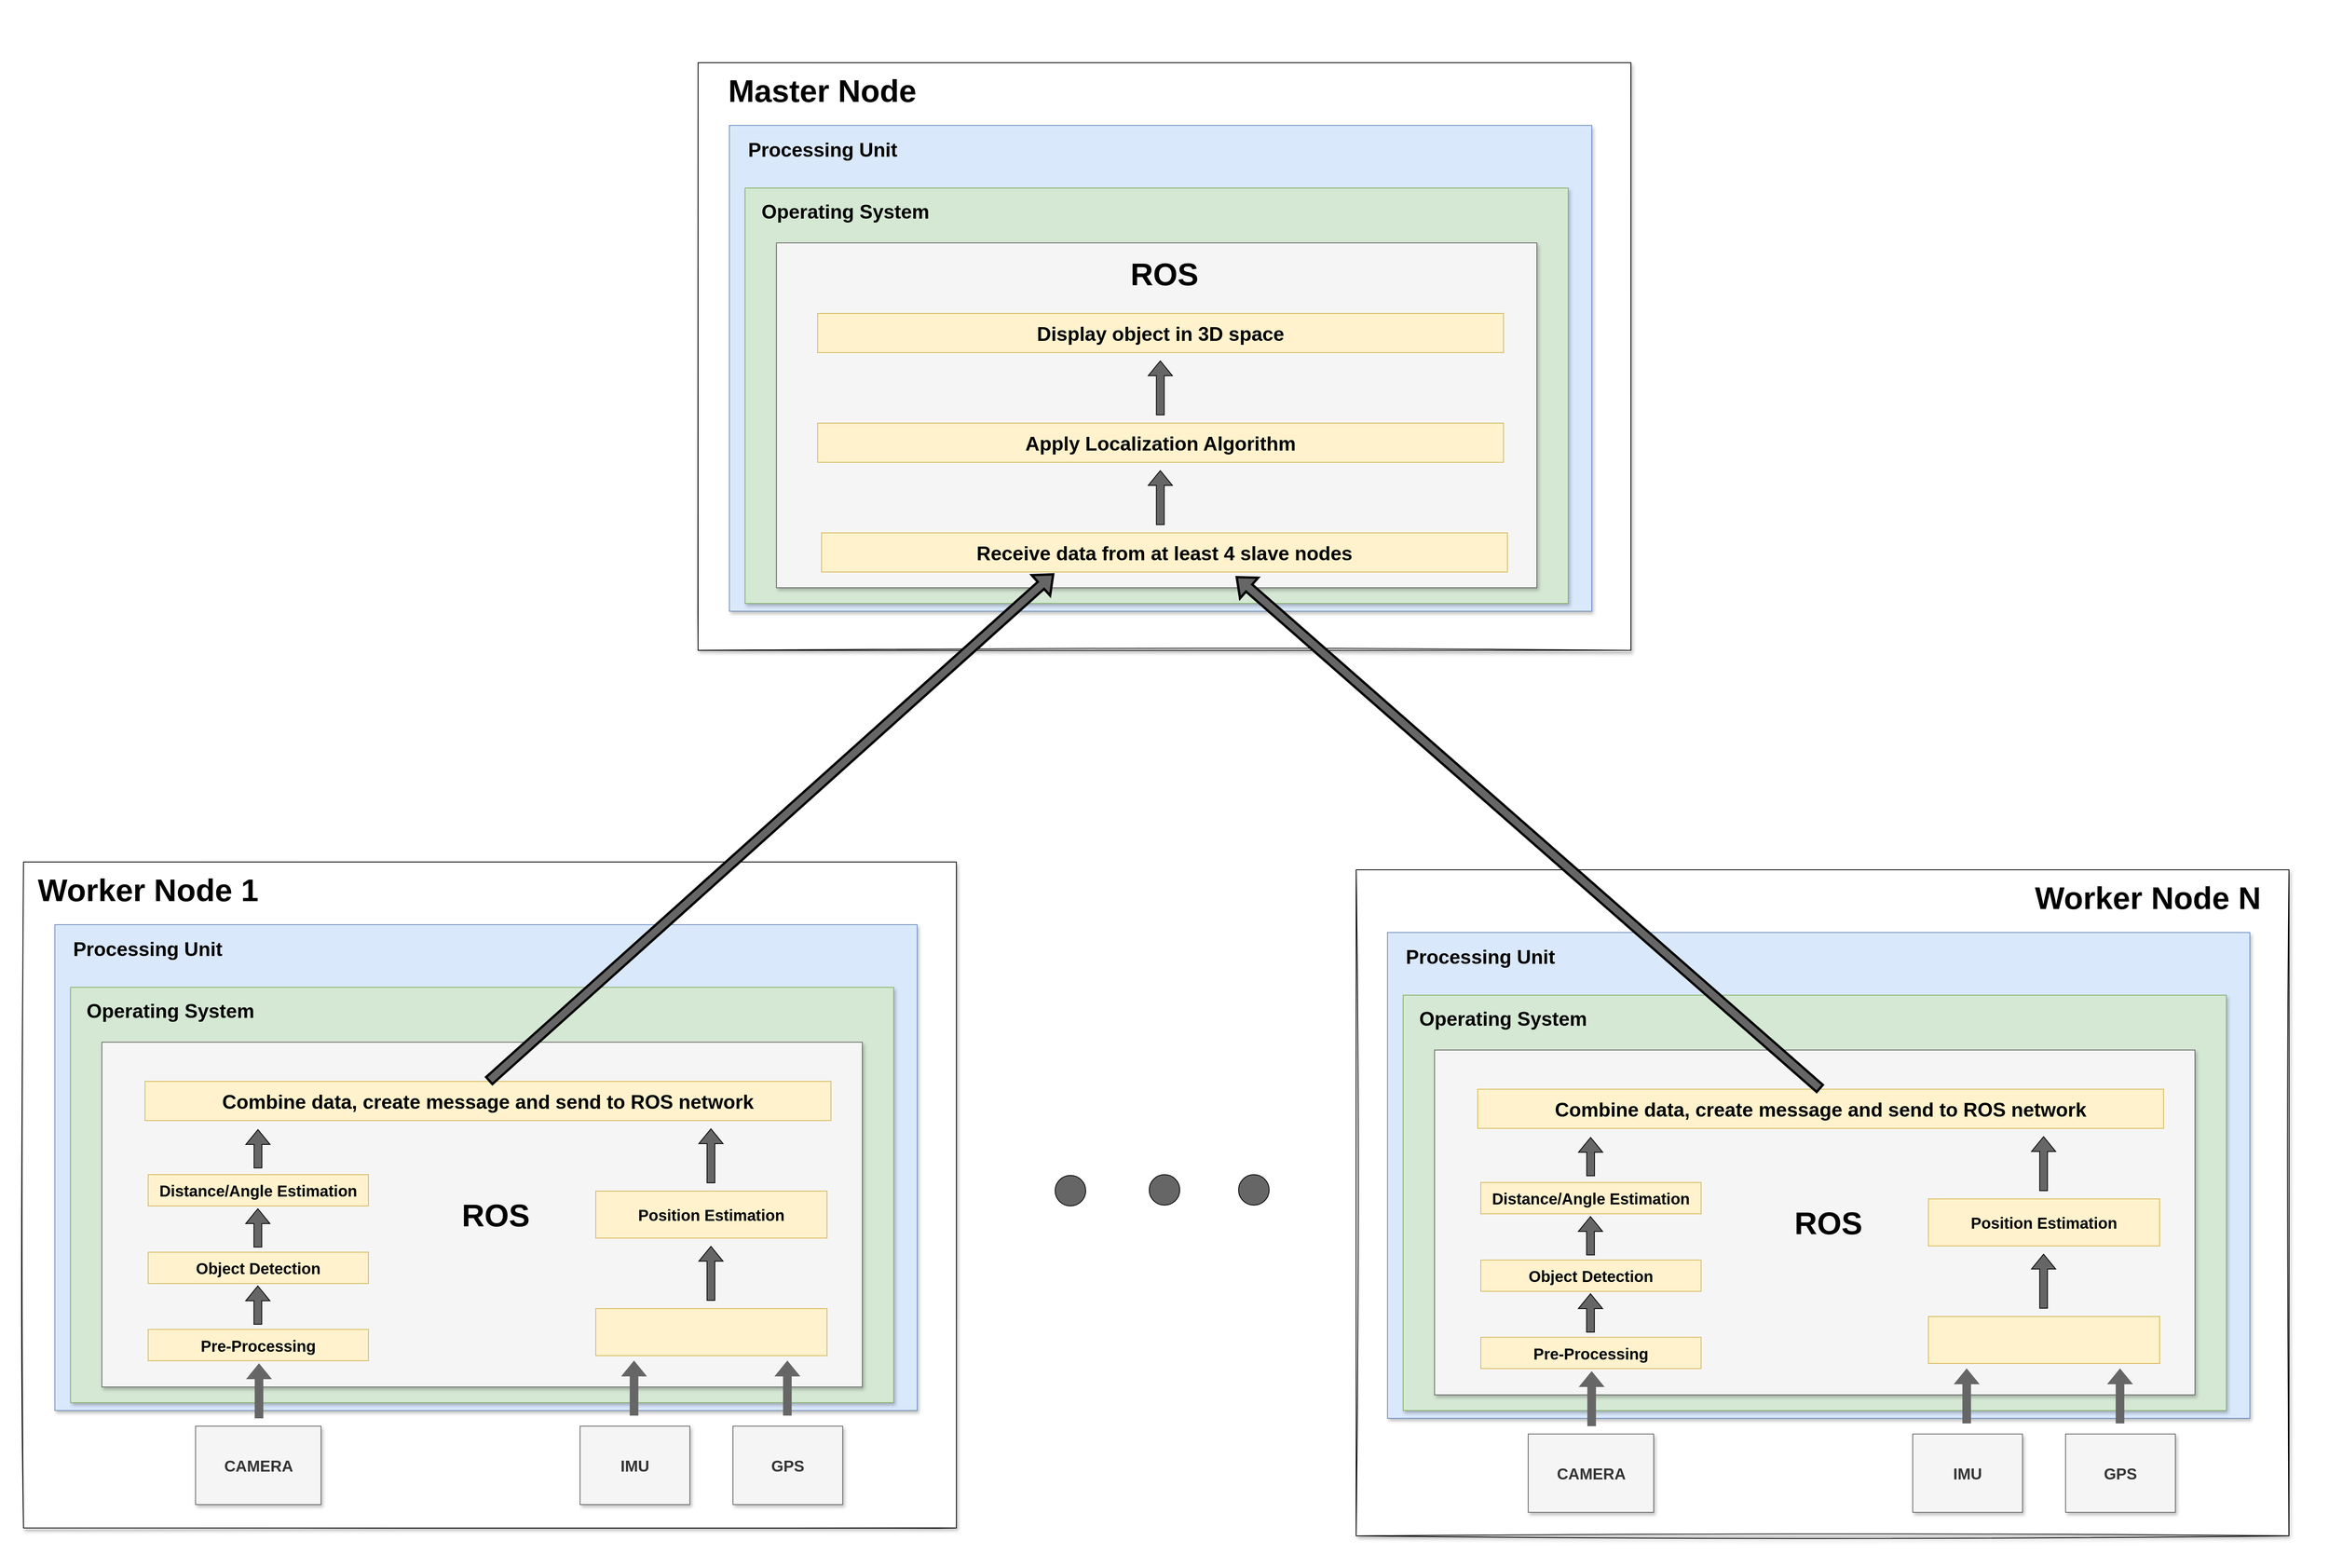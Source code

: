 <mxfile version="15.8.6" type="device"><diagram id="Trq_KjJZ9uzdJ0WX3A2f" name="Page-1"><mxGraphModel dx="3970" dy="5152" grid="1" gridSize="10" guides="1" tooltips="1" connect="1" arrows="1" fold="1" page="1" pageScale="1" pageWidth="850" pageHeight="1100" math="0" shadow="0"><root><mxCell id="0"/><mxCell id="1" parent="0"/><mxCell id="YIzU2Cx5dDe6yya9KH9w-17" value="" style="rounded=0;whiteSpace=wrap;html=1;shadow=0;fontSize=20;fillColor=default;strokeColor=none;" vertex="1" parent="1"><mxGeometry x="-210" y="-1220" width="2970" height="2000" as="geometry"/></mxCell><mxCell id="YIzU2Cx5dDe6yya9KH9w-1" value="" style="rounded=0;whiteSpace=wrap;html=1;shadow=1;glass=0;sketch=1;" vertex="1" parent="1"><mxGeometry x="-180" y="-120" width="1190" height="850" as="geometry"/></mxCell><mxCell id="YIzU2Cx5dDe6yya9KH9w-3" value="&lt;b&gt;&lt;font style=&quot;font-size: 20px&quot;&gt;CAMERA&lt;/font&gt;&lt;/b&gt;" style="rounded=0;whiteSpace=wrap;html=1;fillColor=#f5f5f5;fontColor=#333333;strokeColor=#666666;shadow=1;" vertex="1" parent="1"><mxGeometry x="39.5" y="600" width="160" height="100" as="geometry"/></mxCell><mxCell id="YIzU2Cx5dDe6yya9KH9w-4" value="&lt;b&gt;&lt;font style=&quot;font-size: 20px&quot;&gt;IMU&lt;/font&gt;&lt;/b&gt;" style="rounded=0;whiteSpace=wrap;html=1;fillColor=#f5f5f5;fontColor=#333333;strokeColor=#666666;shadow=1;" vertex="1" parent="1"><mxGeometry x="530" y="600" width="140" height="100" as="geometry"/></mxCell><mxCell id="YIzU2Cx5dDe6yya9KH9w-5" value="&lt;b&gt;&lt;font style=&quot;font-size: 20px&quot;&gt;GPS&lt;/font&gt;&lt;/b&gt;" style="rounded=0;whiteSpace=wrap;html=1;fillColor=#f5f5f5;fontColor=#333333;strokeColor=#666666;shadow=1;" vertex="1" parent="1"><mxGeometry x="725" y="600" width="140" height="100" as="geometry"/></mxCell><mxCell id="YIzU2Cx5dDe6yya9KH9w-7" value="" style="rounded=0;whiteSpace=wrap;html=1;fillColor=#dae8fc;strokeColor=#6c8ebf;shadow=1;" vertex="1" parent="1"><mxGeometry x="-140" y="-40" width="1100" height="620" as="geometry"/></mxCell><mxCell id="YIzU2Cx5dDe6yya9KH9w-15" value="&lt;font style=&quot;font-size: 40px&quot;&gt;&lt;b&gt;Worker Node 1&lt;br&gt;&lt;/b&gt;&lt;/font&gt;" style="text;html=1;strokeColor=none;fillColor=none;align=center;verticalAlign=middle;whiteSpace=wrap;rounded=0;shadow=1;fontSize=20;" vertex="1" parent="1"><mxGeometry x="-171.5" y="-100" width="300" height="30" as="geometry"/></mxCell><mxCell id="YIzU2Cx5dDe6yya9KH9w-16" value="&lt;font style=&quot;font-size: 25px&quot;&gt;&lt;b&gt;Processing Unit&lt;/b&gt;&lt;/font&gt;" style="text;html=1;strokeColor=none;fillColor=none;align=center;verticalAlign=middle;whiteSpace=wrap;rounded=0;shadow=1;fontSize=20;" vertex="1" parent="1"><mxGeometry x="-130" y="-30" width="217" height="40" as="geometry"/></mxCell><mxCell id="YIzU2Cx5dDe6yya9KH9w-20" value="" style="rounded=0;whiteSpace=wrap;html=1;shadow=1;glass=0;sketch=0;fontSize=20;fillColor=#d5e8d4;strokeColor=#82b366;" vertex="1" parent="1"><mxGeometry x="-120" y="40" width="1050" height="530" as="geometry"/></mxCell><mxCell id="YIzU2Cx5dDe6yya9KH9w-6" value="" style="rounded=0;whiteSpace=wrap;html=1;fillColor=#f5f5f5;fontColor=#333333;strokeColor=#666666;shadow=1;" vertex="1" parent="1"><mxGeometry x="-80" y="110" width="970" height="440" as="geometry"/></mxCell><mxCell id="YIzU2Cx5dDe6yya9KH9w-13" value="" style="rounded=0;whiteSpace=wrap;html=1;fontSize=20;fillColor=#fff2cc;strokeColor=#d6b656;" vertex="1" parent="1"><mxGeometry x="550" y="450" width="295" height="60" as="geometry"/></mxCell><mxCell id="YIzU2Cx5dDe6yya9KH9w-10" value="" style="shape=flexArrow;endArrow=classic;html=1;rounded=0;fontSize=20;fillColor=#666666;strokeColor=#666666;" edge="1" parent="1"><mxGeometry width="50" height="50" relative="1" as="geometry"><mxPoint x="120.41" y="590" as="sourcePoint"/><mxPoint x="120.41" y="520" as="targetPoint"/></mxGeometry></mxCell><mxCell id="YIzU2Cx5dDe6yya9KH9w-11" value="" style="shape=flexArrow;endArrow=classic;html=1;rounded=0;fontSize=20;fillColor=#666666;strokeColor=#666666;" edge="1" parent="1"><mxGeometry width="50" height="50" relative="1" as="geometry"><mxPoint x="598.82" y="586.5" as="sourcePoint"/><mxPoint x="598.82" y="516.5" as="targetPoint"/></mxGeometry></mxCell><mxCell id="YIzU2Cx5dDe6yya9KH9w-12" value="" style="shape=flexArrow;endArrow=classic;html=1;rounded=0;fontSize=20;fillColor=#666666;strokeColor=#666666;" edge="1" parent="1"><mxGeometry width="50" height="50" relative="1" as="geometry"><mxPoint x="794.41" y="586.5" as="sourcePoint"/><mxPoint x="794.41" y="516.5" as="targetPoint"/></mxGeometry></mxCell><mxCell id="YIzU2Cx5dDe6yya9KH9w-21" value="&lt;b&gt;&lt;font style=&quot;font-size: 25px&quot;&gt;Operating System&lt;/font&gt;&lt;/b&gt;" style="text;html=1;strokeColor=none;fillColor=none;align=center;verticalAlign=middle;whiteSpace=wrap;rounded=0;shadow=0;glass=0;sketch=1;fontSize=20;" vertex="1" parent="1"><mxGeometry x="-120" y="50" width="255" height="37.5" as="geometry"/></mxCell><mxCell id="YIzU2Cx5dDe6yya9KH9w-23" value="&lt;font style=&quot;font-size: 40px&quot;&gt;&lt;b&gt;ROS&lt;/b&gt;&lt;/font&gt;" style="text;html=1;strokeColor=none;fillColor=none;align=center;verticalAlign=middle;whiteSpace=wrap;rounded=0;shadow=0;glass=0;sketch=1;fontSize=20;" vertex="1" parent="1"><mxGeometry x="295" y="311.25" width="255" height="37.5" as="geometry"/></mxCell><mxCell id="YIzU2Cx5dDe6yya9KH9w-25" value="&lt;b&gt;Distance/Angle Estimation&lt;/b&gt;" style="rounded=0;whiteSpace=wrap;html=1;fontSize=20;fillColor=#fff2cc;strokeColor=#d6b656;" vertex="1" parent="1"><mxGeometry x="-21" y="279" width="281" height="40" as="geometry"/></mxCell><mxCell id="YIzU2Cx5dDe6yya9KH9w-26" value="&lt;b&gt;Object Detection&lt;/b&gt;" style="rounded=0;whiteSpace=wrap;html=1;fontSize=20;fillColor=#fff2cc;strokeColor=#d6b656;" vertex="1" parent="1"><mxGeometry x="-21" y="378" width="281" height="40" as="geometry"/></mxCell><mxCell id="YIzU2Cx5dDe6yya9KH9w-27" value="&lt;b&gt;Pre-Processing&lt;/b&gt;" style="rounded=0;whiteSpace=wrap;html=1;fontSize=20;fillColor=#fff2cc;strokeColor=#d6b656;" vertex="1" parent="1"><mxGeometry x="-21" y="476.5" width="281" height="40" as="geometry"/></mxCell><mxCell id="YIzU2Cx5dDe6yya9KH9w-28" value="" style="shape=flexArrow;endArrow=classic;html=1;rounded=0;fontSize=25;fillColor=#666666;gradientColor=none;" edge="1" parent="1"><mxGeometry width="50" height="50" relative="1" as="geometry"><mxPoint x="118.91" y="470.5" as="sourcePoint"/><mxPoint x="118.91" y="420.5" as="targetPoint"/></mxGeometry></mxCell><mxCell id="YIzU2Cx5dDe6yya9KH9w-31" value="" style="shape=flexArrow;endArrow=classic;html=1;rounded=0;fontSize=25;fillColor=#666666;gradientColor=none;" edge="1" parent="1"><mxGeometry width="50" height="50" relative="1" as="geometry"><mxPoint x="118.91" y="372.0" as="sourcePoint"/><mxPoint x="118.91" y="322" as="targetPoint"/></mxGeometry></mxCell><mxCell id="YIzU2Cx5dDe6yya9KH9w-32" value="&lt;b&gt;Combine data, create message and send to ROS network&lt;br&gt;&lt;/b&gt;" style="rounded=0;whiteSpace=wrap;html=1;shadow=0;glass=0;sketch=0;fontSize=25;fillColor=#fff2cc;strokeColor=#d6b656;" vertex="1" parent="1"><mxGeometry x="-25" y="160" width="875" height="50" as="geometry"/></mxCell><mxCell id="YIzU2Cx5dDe6yya9KH9w-33" value="" style="shape=flexArrow;endArrow=classic;html=1;rounded=0;fontSize=25;fillColor=#666666;gradientColor=none;" edge="1" parent="1"><mxGeometry width="50" height="50" relative="1" as="geometry"><mxPoint x="119.08" y="271.0" as="sourcePoint"/><mxPoint x="119.08" y="221.0" as="targetPoint"/></mxGeometry></mxCell><mxCell id="YIzU2Cx5dDe6yya9KH9w-34" value="&lt;b&gt;Position Estimation&lt;br&gt;&lt;/b&gt;" style="rounded=0;whiteSpace=wrap;html=1;fontSize=20;fillColor=#fff2cc;strokeColor=#d6b656;" vertex="1" parent="1"><mxGeometry x="550" y="300" width="295" height="60" as="geometry"/></mxCell><mxCell id="YIzU2Cx5dDe6yya9KH9w-35" value="" style="shape=flexArrow;endArrow=classic;html=1;rounded=0;fontSize=25;fillColor=#666666;gradientColor=none;" edge="1" parent="1"><mxGeometry width="50" height="50" relative="1" as="geometry"><mxPoint x="696.91" y="290" as="sourcePoint"/><mxPoint x="696.91" y="220" as="targetPoint"/></mxGeometry></mxCell><mxCell id="YIzU2Cx5dDe6yya9KH9w-37" value="" style="shape=flexArrow;endArrow=classic;html=1;rounded=0;fontSize=25;fillColor=#666666;gradientColor=none;" edge="1" parent="1"><mxGeometry width="50" height="50" relative="1" as="geometry"><mxPoint x="696.91" y="440" as="sourcePoint"/><mxPoint x="696.91" y="370" as="targetPoint"/></mxGeometry></mxCell><mxCell id="YIzU2Cx5dDe6yya9KH9w-38" value="" style="ellipse;whiteSpace=wrap;html=1;aspect=fixed;rounded=0;shadow=0;glass=0;sketch=0;fontSize=40;fillColor=#666666;" vertex="1" parent="1"><mxGeometry x="1136" y="280" width="39" height="39" as="geometry"/></mxCell><mxCell id="YIzU2Cx5dDe6yya9KH9w-39" value="" style="ellipse;whiteSpace=wrap;html=1;aspect=fixed;rounded=0;shadow=0;glass=0;sketch=0;fontSize=40;fillColor=#666666;" vertex="1" parent="1"><mxGeometry x="1256" y="279" width="39" height="39" as="geometry"/></mxCell><mxCell id="YIzU2Cx5dDe6yya9KH9w-40" value="" style="rounded=0;whiteSpace=wrap;html=1;shadow=1;glass=0;sketch=1;" vertex="1" parent="1"><mxGeometry x="680.5" y="-1140" width="1190" height="750" as="geometry"/></mxCell><mxCell id="YIzU2Cx5dDe6yya9KH9w-44" value="" style="rounded=0;whiteSpace=wrap;html=1;fillColor=#dae8fc;strokeColor=#6c8ebf;shadow=1;" vertex="1" parent="1"><mxGeometry x="720.5" y="-1060" width="1100" height="620" as="geometry"/></mxCell><mxCell id="YIzU2Cx5dDe6yya9KH9w-45" value="&lt;font style=&quot;font-size: 40px&quot;&gt;&lt;b&gt;Master Node&lt;br&gt;&lt;/b&gt;&lt;/font&gt;" style="text;html=1;strokeColor=none;fillColor=none;align=center;verticalAlign=middle;whiteSpace=wrap;rounded=0;shadow=1;fontSize=20;" vertex="1" parent="1"><mxGeometry x="689" y="-1120" width="300" height="30" as="geometry"/></mxCell><mxCell id="YIzU2Cx5dDe6yya9KH9w-46" value="&lt;font style=&quot;font-size: 25px&quot;&gt;&lt;b&gt;Processing Unit&lt;/b&gt;&lt;/font&gt;" style="text;html=1;strokeColor=none;fillColor=none;align=center;verticalAlign=middle;whiteSpace=wrap;rounded=0;shadow=1;fontSize=20;" vertex="1" parent="1"><mxGeometry x="730.5" y="-1050" width="217" height="40" as="geometry"/></mxCell><mxCell id="YIzU2Cx5dDe6yya9KH9w-47" value="" style="rounded=0;whiteSpace=wrap;html=1;shadow=1;glass=0;sketch=0;fontSize=20;fillColor=#d5e8d4;strokeColor=#82b366;" vertex="1" parent="1"><mxGeometry x="740.5" y="-980" width="1050" height="530" as="geometry"/></mxCell><mxCell id="YIzU2Cx5dDe6yya9KH9w-48" value="" style="rounded=0;whiteSpace=wrap;html=1;fillColor=#f5f5f5;fontColor=#333333;strokeColor=#666666;shadow=1;" vertex="1" parent="1"><mxGeometry x="780.5" y="-910" width="970" height="440" as="geometry"/></mxCell><mxCell id="YIzU2Cx5dDe6yya9KH9w-53" value="&lt;b&gt;&lt;font style=&quot;font-size: 25px&quot;&gt;Operating System&lt;/font&gt;&lt;/b&gt;" style="text;html=1;strokeColor=none;fillColor=none;align=center;verticalAlign=middle;whiteSpace=wrap;rounded=0;shadow=0;glass=0;sketch=1;fontSize=20;" vertex="1" parent="1"><mxGeometry x="740.5" y="-970" width="255" height="37.5" as="geometry"/></mxCell><mxCell id="YIzU2Cx5dDe6yya9KH9w-54" value="&lt;font style=&quot;font-size: 40px&quot;&gt;&lt;b&gt;ROS&lt;/b&gt;&lt;/font&gt;" style="text;html=1;strokeColor=none;fillColor=none;align=center;verticalAlign=middle;whiteSpace=wrap;rounded=0;shadow=0;glass=0;sketch=1;fontSize=20;" vertex="1" parent="1"><mxGeometry x="1148" y="-890" width="255" height="37.5" as="geometry"/></mxCell><mxCell id="YIzU2Cx5dDe6yya9KH9w-60" value="&lt;b&gt;Receive data from at least 4 slave nodes&lt;br&gt;&lt;/b&gt;" style="rounded=0;whiteSpace=wrap;html=1;shadow=0;glass=0;sketch=0;fontSize=25;fillColor=#fff2cc;strokeColor=#d6b656;" vertex="1" parent="1"><mxGeometry x="838" y="-540" width="875" height="50" as="geometry"/></mxCell><mxCell id="YIzU2Cx5dDe6yya9KH9w-65" value="" style="rounded=0;whiteSpace=wrap;html=1;shadow=1;glass=0;sketch=1;" vertex="1" parent="1"><mxGeometry x="1520" y="-110" width="1190" height="850" as="geometry"/></mxCell><mxCell id="YIzU2Cx5dDe6yya9KH9w-66" value="&lt;b&gt;&lt;font style=&quot;font-size: 20px&quot;&gt;CAMERA&lt;/font&gt;&lt;/b&gt;" style="rounded=0;whiteSpace=wrap;html=1;fillColor=#f5f5f5;fontColor=#333333;strokeColor=#666666;shadow=1;" vertex="1" parent="1"><mxGeometry x="1739.5" y="610" width="160" height="100" as="geometry"/></mxCell><mxCell id="YIzU2Cx5dDe6yya9KH9w-67" value="&lt;b&gt;&lt;font style=&quot;font-size: 20px&quot;&gt;IMU&lt;/font&gt;&lt;/b&gt;" style="rounded=0;whiteSpace=wrap;html=1;fillColor=#f5f5f5;fontColor=#333333;strokeColor=#666666;shadow=1;" vertex="1" parent="1"><mxGeometry x="2230" y="610" width="140" height="100" as="geometry"/></mxCell><mxCell id="YIzU2Cx5dDe6yya9KH9w-68" value="&lt;b&gt;&lt;font style=&quot;font-size: 20px&quot;&gt;GPS&lt;/font&gt;&lt;/b&gt;" style="rounded=0;whiteSpace=wrap;html=1;fillColor=#f5f5f5;fontColor=#333333;strokeColor=#666666;shadow=1;" vertex="1" parent="1"><mxGeometry x="2425" y="610" width="140" height="100" as="geometry"/></mxCell><mxCell id="YIzU2Cx5dDe6yya9KH9w-69" value="" style="rounded=0;whiteSpace=wrap;html=1;fillColor=#dae8fc;strokeColor=#6c8ebf;shadow=1;" vertex="1" parent="1"><mxGeometry x="1560" y="-30" width="1100" height="620" as="geometry"/></mxCell><mxCell id="YIzU2Cx5dDe6yya9KH9w-70" value="&lt;font style=&quot;font-size: 40px&quot;&gt;&lt;b&gt;Worker Node N&lt;br&gt;&lt;/b&gt;&lt;/font&gt;" style="text;html=1;strokeColor=none;fillColor=none;align=center;verticalAlign=middle;whiteSpace=wrap;rounded=0;shadow=1;fontSize=20;" vertex="1" parent="1"><mxGeometry x="2380" y="-90" width="300" height="30" as="geometry"/></mxCell><mxCell id="YIzU2Cx5dDe6yya9KH9w-71" value="&lt;font style=&quot;font-size: 25px&quot;&gt;&lt;b&gt;Processing Unit&lt;/b&gt;&lt;/font&gt;" style="text;html=1;strokeColor=none;fillColor=none;align=center;verticalAlign=middle;whiteSpace=wrap;rounded=0;shadow=1;fontSize=20;" vertex="1" parent="1"><mxGeometry x="1570" y="-20" width="217" height="40" as="geometry"/></mxCell><mxCell id="YIzU2Cx5dDe6yya9KH9w-72" value="" style="rounded=0;whiteSpace=wrap;html=1;shadow=1;glass=0;sketch=0;fontSize=20;fillColor=#d5e8d4;strokeColor=#82b366;" vertex="1" parent="1"><mxGeometry x="1580" y="50" width="1050" height="530" as="geometry"/></mxCell><mxCell id="YIzU2Cx5dDe6yya9KH9w-73" value="" style="rounded=0;whiteSpace=wrap;html=1;fillColor=#f5f5f5;fontColor=#333333;strokeColor=#666666;shadow=1;" vertex="1" parent="1"><mxGeometry x="1620" y="120" width="970" height="440" as="geometry"/></mxCell><mxCell id="YIzU2Cx5dDe6yya9KH9w-74" value="" style="rounded=0;whiteSpace=wrap;html=1;fontSize=20;fillColor=#fff2cc;strokeColor=#d6b656;" vertex="1" parent="1"><mxGeometry x="2250" y="460" width="295" height="60" as="geometry"/></mxCell><mxCell id="YIzU2Cx5dDe6yya9KH9w-75" value="" style="shape=flexArrow;endArrow=classic;html=1;rounded=0;fontSize=20;fillColor=#666666;strokeColor=#666666;" edge="1" parent="1"><mxGeometry width="50" height="50" relative="1" as="geometry"><mxPoint x="1820.41" y="600" as="sourcePoint"/><mxPoint x="1820.41" y="530" as="targetPoint"/></mxGeometry></mxCell><mxCell id="YIzU2Cx5dDe6yya9KH9w-76" value="" style="shape=flexArrow;endArrow=classic;html=1;rounded=0;fontSize=20;fillColor=#666666;strokeColor=#666666;" edge="1" parent="1"><mxGeometry width="50" height="50" relative="1" as="geometry"><mxPoint x="2298.82" y="596.5" as="sourcePoint"/><mxPoint x="2298.82" y="526.5" as="targetPoint"/></mxGeometry></mxCell><mxCell id="YIzU2Cx5dDe6yya9KH9w-77" value="" style="shape=flexArrow;endArrow=classic;html=1;rounded=0;fontSize=20;fillColor=#666666;strokeColor=#666666;" edge="1" parent="1"><mxGeometry width="50" height="50" relative="1" as="geometry"><mxPoint x="2494.41" y="596.5" as="sourcePoint"/><mxPoint x="2494.41" y="526.5" as="targetPoint"/></mxGeometry></mxCell><mxCell id="YIzU2Cx5dDe6yya9KH9w-78" value="&lt;b&gt;&lt;font style=&quot;font-size: 25px&quot;&gt;Operating System&lt;/font&gt;&lt;/b&gt;" style="text;html=1;strokeColor=none;fillColor=none;align=center;verticalAlign=middle;whiteSpace=wrap;rounded=0;shadow=0;glass=0;sketch=1;fontSize=20;" vertex="1" parent="1"><mxGeometry x="1580" y="60" width="255" height="37.5" as="geometry"/></mxCell><mxCell id="YIzU2Cx5dDe6yya9KH9w-79" value="&lt;font style=&quot;font-size: 40px&quot;&gt;&lt;b&gt;ROS&lt;/b&gt;&lt;/font&gt;" style="text;html=1;strokeColor=none;fillColor=none;align=center;verticalAlign=middle;whiteSpace=wrap;rounded=0;shadow=0;glass=0;sketch=1;fontSize=20;" vertex="1" parent="1"><mxGeometry x="1995" y="321.25" width="255" height="37.5" as="geometry"/></mxCell><mxCell id="YIzU2Cx5dDe6yya9KH9w-80" value="&lt;b&gt;Distance/Angle Estimation&lt;/b&gt;" style="rounded=0;whiteSpace=wrap;html=1;fontSize=20;fillColor=#fff2cc;strokeColor=#d6b656;" vertex="1" parent="1"><mxGeometry x="1679" y="289" width="281" height="40" as="geometry"/></mxCell><mxCell id="YIzU2Cx5dDe6yya9KH9w-81" value="&lt;b&gt;Object Detection&lt;/b&gt;" style="rounded=0;whiteSpace=wrap;html=1;fontSize=20;fillColor=#fff2cc;strokeColor=#d6b656;" vertex="1" parent="1"><mxGeometry x="1679" y="388" width="281" height="40" as="geometry"/></mxCell><mxCell id="YIzU2Cx5dDe6yya9KH9w-82" value="&lt;b&gt;Pre-Processing&lt;/b&gt;" style="rounded=0;whiteSpace=wrap;html=1;fontSize=20;fillColor=#fff2cc;strokeColor=#d6b656;" vertex="1" parent="1"><mxGeometry x="1679" y="486.5" width="281" height="40" as="geometry"/></mxCell><mxCell id="YIzU2Cx5dDe6yya9KH9w-83" value="" style="shape=flexArrow;endArrow=classic;html=1;rounded=0;fontSize=25;fillColor=#666666;gradientColor=none;" edge="1" parent="1"><mxGeometry width="50" height="50" relative="1" as="geometry"><mxPoint x="1818.91" y="480.5" as="sourcePoint"/><mxPoint x="1818.91" y="430.5" as="targetPoint"/></mxGeometry></mxCell><mxCell id="YIzU2Cx5dDe6yya9KH9w-84" value="" style="shape=flexArrow;endArrow=classic;html=1;rounded=0;fontSize=25;fillColor=#666666;gradientColor=none;" edge="1" parent="1"><mxGeometry width="50" height="50" relative="1" as="geometry"><mxPoint x="1818.91" y="382" as="sourcePoint"/><mxPoint x="1818.91" y="332" as="targetPoint"/></mxGeometry></mxCell><mxCell id="YIzU2Cx5dDe6yya9KH9w-85" value="&lt;b&gt;Combine data, create message and send to ROS network&lt;br&gt;&lt;/b&gt;" style="rounded=0;whiteSpace=wrap;html=1;shadow=0;glass=0;sketch=0;fontSize=25;fillColor=#fff2cc;strokeColor=#d6b656;" vertex="1" parent="1"><mxGeometry x="1675" y="170" width="875" height="50" as="geometry"/></mxCell><mxCell id="YIzU2Cx5dDe6yya9KH9w-86" value="" style="shape=flexArrow;endArrow=classic;html=1;rounded=0;fontSize=25;fillColor=#666666;gradientColor=none;" edge="1" parent="1"><mxGeometry width="50" height="50" relative="1" as="geometry"><mxPoint x="1819.08" y="281" as="sourcePoint"/><mxPoint x="1819.08" y="231" as="targetPoint"/></mxGeometry></mxCell><mxCell id="YIzU2Cx5dDe6yya9KH9w-87" value="&lt;b&gt;Position Estimation&lt;br&gt;&lt;/b&gt;" style="rounded=0;whiteSpace=wrap;html=1;fontSize=20;fillColor=#fff2cc;strokeColor=#d6b656;" vertex="1" parent="1"><mxGeometry x="2250" y="310" width="295" height="60" as="geometry"/></mxCell><mxCell id="YIzU2Cx5dDe6yya9KH9w-88" value="" style="shape=flexArrow;endArrow=classic;html=1;rounded=0;fontSize=25;fillColor=#666666;gradientColor=none;" edge="1" parent="1"><mxGeometry width="50" height="50" relative="1" as="geometry"><mxPoint x="2396.91" y="300" as="sourcePoint"/><mxPoint x="2396.91" y="230" as="targetPoint"/></mxGeometry></mxCell><mxCell id="YIzU2Cx5dDe6yya9KH9w-89" value="" style="shape=flexArrow;endArrow=classic;html=1;rounded=0;fontSize=25;fillColor=#666666;gradientColor=none;" edge="1" parent="1"><mxGeometry width="50" height="50" relative="1" as="geometry"><mxPoint x="2396.91" y="450" as="sourcePoint"/><mxPoint x="2396.91" y="380" as="targetPoint"/></mxGeometry></mxCell><mxCell id="YIzU2Cx5dDe6yya9KH9w-90" value="" style="ellipse;whiteSpace=wrap;html=1;aspect=fixed;rounded=0;shadow=0;glass=0;sketch=0;fontSize=40;fillColor=#666666;" vertex="1" parent="1"><mxGeometry x="1370" y="279" width="39" height="39" as="geometry"/></mxCell><mxCell id="YIzU2Cx5dDe6yya9KH9w-91" value="" style="shape=flexArrow;endArrow=classic;html=1;rounded=0;fontSize=40;fillColor=#666666;gradientColor=none;strokeWidth=3;entryX=0.339;entryY=1.04;entryDx=0;entryDy=0;entryPerimeter=0;" edge="1" parent="1" target="YIzU2Cx5dDe6yya9KH9w-60"><mxGeometry width="50" height="50" relative="1" as="geometry"><mxPoint x="413" y="160" as="sourcePoint"/><mxPoint x="480" y="90" as="targetPoint"/></mxGeometry></mxCell><mxCell id="YIzU2Cx5dDe6yya9KH9w-93" value="" style="shape=flexArrow;endArrow=classic;html=1;rounded=0;fontSize=40;fillColor=#666666;gradientColor=none;strokeWidth=3;exitX=0.5;exitY=0;exitDx=0;exitDy=0;entryX=0.604;entryY=1.111;entryDx=0;entryDy=0;entryPerimeter=0;" edge="1" parent="1" source="YIzU2Cx5dDe6yya9KH9w-85" target="YIzU2Cx5dDe6yya9KH9w-60"><mxGeometry width="50" height="50" relative="1" as="geometry"><mxPoint x="423" y="170" as="sourcePoint"/><mxPoint x="1359" y="-480" as="targetPoint"/></mxGeometry></mxCell><mxCell id="YIzU2Cx5dDe6yya9KH9w-94" value="&lt;b&gt;Apply Localization Algorithm&lt;/b&gt;" style="rounded=0;whiteSpace=wrap;html=1;shadow=0;glass=0;sketch=0;fontSize=25;fillColor=#fff2cc;strokeColor=#d6b656;" vertex="1" parent="1"><mxGeometry x="833" y="-680" width="875" height="50" as="geometry"/></mxCell><mxCell id="YIzU2Cx5dDe6yya9KH9w-95" value="&lt;b&gt;Display object in 3D space&lt;br&gt;&lt;/b&gt;" style="rounded=0;whiteSpace=wrap;html=1;shadow=0;glass=0;sketch=0;fontSize=25;fillColor=#fff2cc;strokeColor=#d6b656;" vertex="1" parent="1"><mxGeometry x="833" y="-820" width="875" height="50" as="geometry"/></mxCell><mxCell id="YIzU2Cx5dDe6yya9KH9w-98" value="" style="shape=flexArrow;endArrow=classic;html=1;rounded=0;fontSize=25;fillColor=#666666;gradientColor=none;" edge="1" parent="1"><mxGeometry width="50" height="50" relative="1" as="geometry"><mxPoint x="1270.16" y="-550" as="sourcePoint"/><mxPoint x="1270.16" y="-620" as="targetPoint"/></mxGeometry></mxCell><mxCell id="YIzU2Cx5dDe6yya9KH9w-99" value="" style="shape=flexArrow;endArrow=classic;html=1;rounded=0;fontSize=25;fillColor=#666666;gradientColor=none;" edge="1" parent="1"><mxGeometry width="50" height="50" relative="1" as="geometry"><mxPoint x="1270.16" y="-690" as="sourcePoint"/><mxPoint x="1270.16" y="-760" as="targetPoint"/></mxGeometry></mxCell></root></mxGraphModel></diagram></mxfile>
